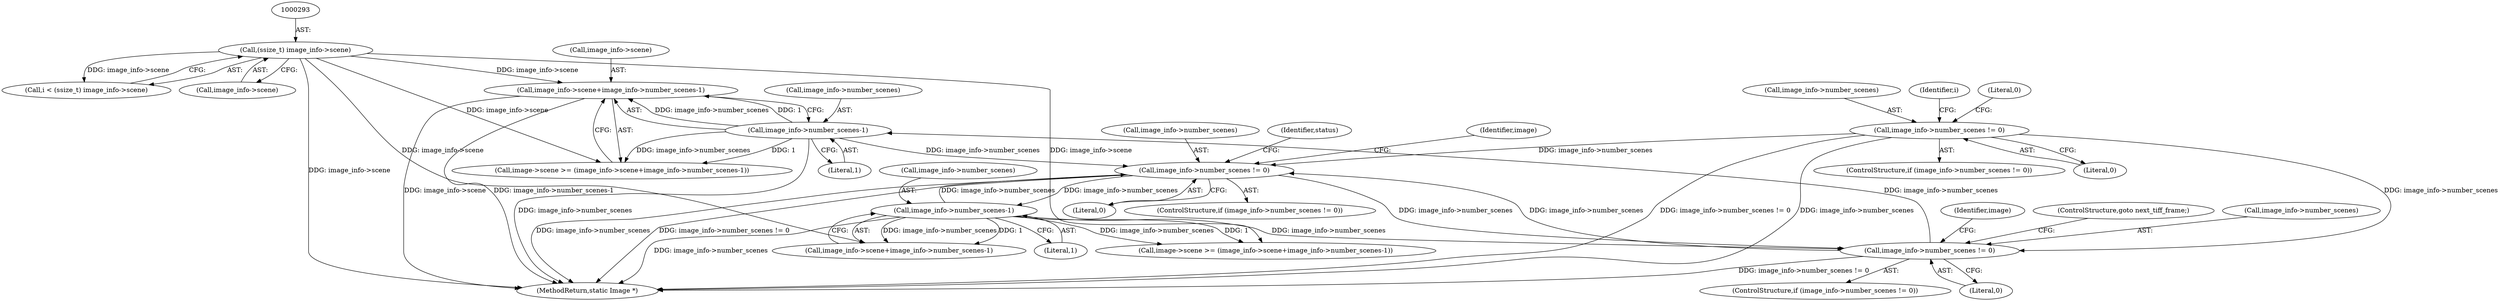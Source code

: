digraph "0_ImageMagick_f6e9d0d9955e85bdd7540b251cd50d598dacc5e6_62@pointer" {
"1001366" [label="(Call,image_info->scene+image_info->number_scenes-1)"];
"1000292" [label="(Call,(ssize_t) image_info->scene)"];
"1001370" [label="(Call,image_info->number_scenes-1)"];
"1001356" [label="(Call,image_info->number_scenes != 0)"];
"1003261" [label="(Call,image_info->number_scenes != 0)"];
"1000280" [label="(Call,image_info->number_scenes != 0)"];
"1003275" [label="(Call,image_info->number_scenes-1)"];
"1003279" [label="(Literal,1)"];
"1000280" [label="(Call,image_info->number_scenes != 0)"];
"1001364" [label="(Identifier,image)"];
"1003275" [label="(Call,image_info->number_scenes-1)"];
"1003271" [label="(Call,image_info->scene+image_info->number_scenes-1)"];
"1003282" [label="(Identifier,status)"];
"1003261" [label="(Call,image_info->number_scenes != 0)"];
"1000279" [label="(ControlStructure,if (image_info->number_scenes != 0))"];
"1003265" [label="(Literal,0)"];
"1000292" [label="(Call,(ssize_t) image_info->scene)"];
"1001370" [label="(Call,image_info->number_scenes-1)"];
"1000294" [label="(Call,image_info->scene)"];
"1000281" [label="(Call,image_info->number_scenes)"];
"1001355" [label="(ControlStructure,if (image_info->number_scenes != 0))"];
"1003276" [label="(Call,image_info->number_scenes)"];
"1001356" [label="(Call,image_info->number_scenes != 0)"];
"1003269" [label="(Identifier,image)"];
"1001360" [label="(Literal,0)"];
"1003267" [label="(Call,image->scene >= (image_info->scene+image_info->number_scenes-1))"];
"1001371" [label="(Call,image_info->number_scenes)"];
"1000284" [label="(Literal,0)"];
"1001367" [label="(Call,image_info->scene)"];
"1003260" [label="(ControlStructure,if (image_info->number_scenes != 0))"];
"1003262" [label="(Call,image_info->number_scenes)"];
"1001376" [label="(ControlStructure,goto next_tiff_frame;)"];
"1003352" [label="(MethodReturn,static Image *)"];
"1000288" [label="(Identifier,i)"];
"1001362" [label="(Call,image->scene >= (image_info->scene+image_info->number_scenes-1))"];
"1001366" [label="(Call,image_info->scene+image_info->number_scenes-1)"];
"1000353" [label="(Literal,0)"];
"1001374" [label="(Literal,1)"];
"1000290" [label="(Call,i < (ssize_t) image_info->scene)"];
"1001357" [label="(Call,image_info->number_scenes)"];
"1001366" -> "1001362"  [label="AST: "];
"1001366" -> "1001370"  [label="CFG: "];
"1001367" -> "1001366"  [label="AST: "];
"1001370" -> "1001366"  [label="AST: "];
"1001362" -> "1001366"  [label="CFG: "];
"1001366" -> "1003352"  [label="DDG: image_info->scene"];
"1001366" -> "1003352"  [label="DDG: image_info->number_scenes-1"];
"1000292" -> "1001366"  [label="DDG: image_info->scene"];
"1001370" -> "1001366"  [label="DDG: image_info->number_scenes"];
"1001370" -> "1001366"  [label="DDG: 1"];
"1000292" -> "1000290"  [label="AST: "];
"1000292" -> "1000294"  [label="CFG: "];
"1000293" -> "1000292"  [label="AST: "];
"1000294" -> "1000292"  [label="AST: "];
"1000290" -> "1000292"  [label="CFG: "];
"1000292" -> "1003352"  [label="DDG: image_info->scene"];
"1000292" -> "1000290"  [label="DDG: image_info->scene"];
"1000292" -> "1001362"  [label="DDG: image_info->scene"];
"1000292" -> "1003267"  [label="DDG: image_info->scene"];
"1000292" -> "1003271"  [label="DDG: image_info->scene"];
"1001370" -> "1001374"  [label="CFG: "];
"1001371" -> "1001370"  [label="AST: "];
"1001374" -> "1001370"  [label="AST: "];
"1001370" -> "1003352"  [label="DDG: image_info->number_scenes"];
"1001370" -> "1001362"  [label="DDG: image_info->number_scenes"];
"1001370" -> "1001362"  [label="DDG: 1"];
"1001356" -> "1001370"  [label="DDG: image_info->number_scenes"];
"1001370" -> "1003261"  [label="DDG: image_info->number_scenes"];
"1001356" -> "1001355"  [label="AST: "];
"1001356" -> "1001360"  [label="CFG: "];
"1001357" -> "1001356"  [label="AST: "];
"1001360" -> "1001356"  [label="AST: "];
"1001364" -> "1001356"  [label="CFG: "];
"1001376" -> "1001356"  [label="CFG: "];
"1001356" -> "1003352"  [label="DDG: image_info->number_scenes != 0"];
"1003261" -> "1001356"  [label="DDG: image_info->number_scenes"];
"1000280" -> "1001356"  [label="DDG: image_info->number_scenes"];
"1003275" -> "1001356"  [label="DDG: image_info->number_scenes"];
"1001356" -> "1003261"  [label="DDG: image_info->number_scenes"];
"1003261" -> "1003260"  [label="AST: "];
"1003261" -> "1003265"  [label="CFG: "];
"1003262" -> "1003261"  [label="AST: "];
"1003265" -> "1003261"  [label="AST: "];
"1003269" -> "1003261"  [label="CFG: "];
"1003282" -> "1003261"  [label="CFG: "];
"1003261" -> "1003352"  [label="DDG: image_info->number_scenes"];
"1003261" -> "1003352"  [label="DDG: image_info->number_scenes != 0"];
"1000280" -> "1003261"  [label="DDG: image_info->number_scenes"];
"1003275" -> "1003261"  [label="DDG: image_info->number_scenes"];
"1003261" -> "1003275"  [label="DDG: image_info->number_scenes"];
"1000280" -> "1000279"  [label="AST: "];
"1000280" -> "1000284"  [label="CFG: "];
"1000281" -> "1000280"  [label="AST: "];
"1000284" -> "1000280"  [label="AST: "];
"1000288" -> "1000280"  [label="CFG: "];
"1000353" -> "1000280"  [label="CFG: "];
"1000280" -> "1003352"  [label="DDG: image_info->number_scenes != 0"];
"1000280" -> "1003352"  [label="DDG: image_info->number_scenes"];
"1003275" -> "1003271"  [label="AST: "];
"1003275" -> "1003279"  [label="CFG: "];
"1003276" -> "1003275"  [label="AST: "];
"1003279" -> "1003275"  [label="AST: "];
"1003271" -> "1003275"  [label="CFG: "];
"1003275" -> "1003352"  [label="DDG: image_info->number_scenes"];
"1003275" -> "1003267"  [label="DDG: image_info->number_scenes"];
"1003275" -> "1003267"  [label="DDG: 1"];
"1003275" -> "1003271"  [label="DDG: image_info->number_scenes"];
"1003275" -> "1003271"  [label="DDG: 1"];
}
